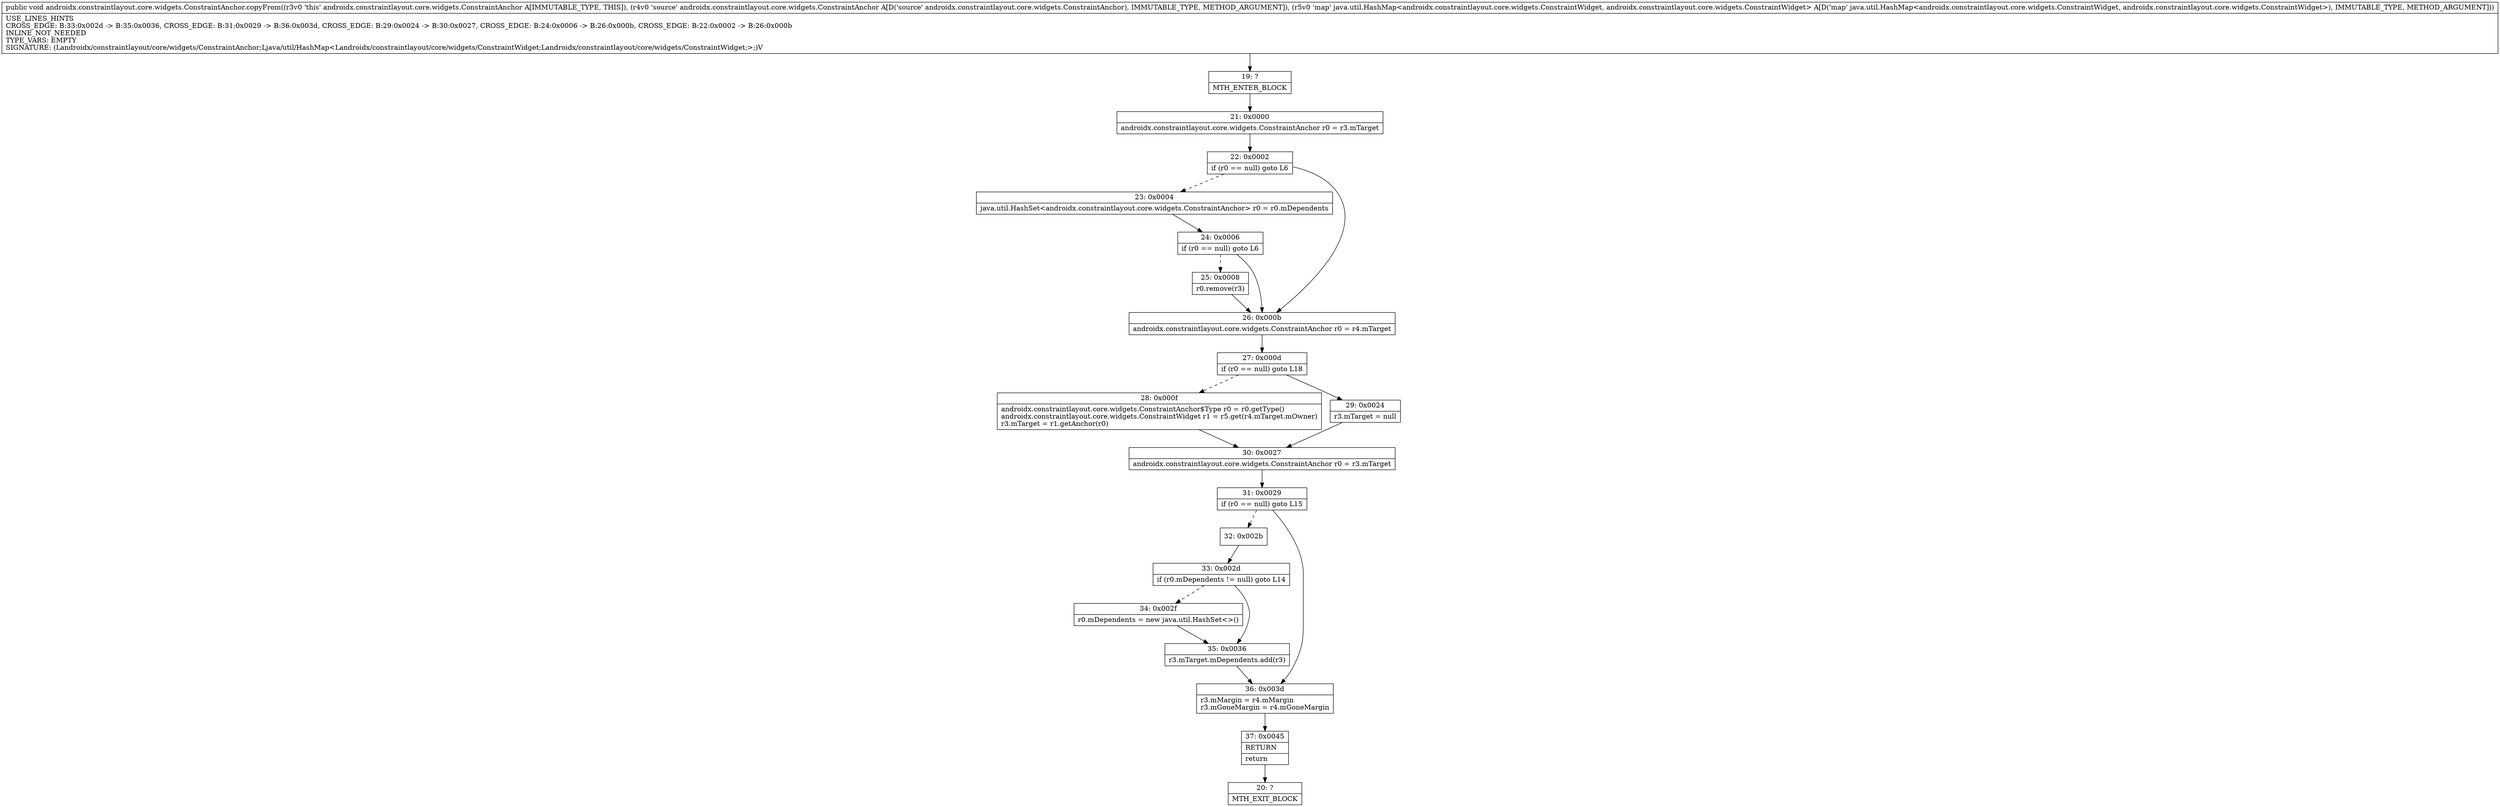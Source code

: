 digraph "CFG forandroidx.constraintlayout.core.widgets.ConstraintAnchor.copyFrom(Landroidx\/constraintlayout\/core\/widgets\/ConstraintAnchor;Ljava\/util\/HashMap;)V" {
Node_19 [shape=record,label="{19\:\ ?|MTH_ENTER_BLOCK\l}"];
Node_21 [shape=record,label="{21\:\ 0x0000|androidx.constraintlayout.core.widgets.ConstraintAnchor r0 = r3.mTarget\l}"];
Node_22 [shape=record,label="{22\:\ 0x0002|if (r0 == null) goto L6\l}"];
Node_23 [shape=record,label="{23\:\ 0x0004|java.util.HashSet\<androidx.constraintlayout.core.widgets.ConstraintAnchor\> r0 = r0.mDependents\l}"];
Node_24 [shape=record,label="{24\:\ 0x0006|if (r0 == null) goto L6\l}"];
Node_25 [shape=record,label="{25\:\ 0x0008|r0.remove(r3)\l}"];
Node_26 [shape=record,label="{26\:\ 0x000b|androidx.constraintlayout.core.widgets.ConstraintAnchor r0 = r4.mTarget\l}"];
Node_27 [shape=record,label="{27\:\ 0x000d|if (r0 == null) goto L18\l}"];
Node_28 [shape=record,label="{28\:\ 0x000f|androidx.constraintlayout.core.widgets.ConstraintAnchor$Type r0 = r0.getType()\landroidx.constraintlayout.core.widgets.ConstraintWidget r1 = r5.get(r4.mTarget.mOwner)\lr3.mTarget = r1.getAnchor(r0)\l}"];
Node_30 [shape=record,label="{30\:\ 0x0027|androidx.constraintlayout.core.widgets.ConstraintAnchor r0 = r3.mTarget\l}"];
Node_31 [shape=record,label="{31\:\ 0x0029|if (r0 == null) goto L15\l}"];
Node_32 [shape=record,label="{32\:\ 0x002b}"];
Node_33 [shape=record,label="{33\:\ 0x002d|if (r0.mDependents != null) goto L14\l}"];
Node_34 [shape=record,label="{34\:\ 0x002f|r0.mDependents = new java.util.HashSet\<\>()\l}"];
Node_35 [shape=record,label="{35\:\ 0x0036|r3.mTarget.mDependents.add(r3)\l}"];
Node_36 [shape=record,label="{36\:\ 0x003d|r3.mMargin = r4.mMargin\lr3.mGoneMargin = r4.mGoneMargin\l}"];
Node_37 [shape=record,label="{37\:\ 0x0045|RETURN\l|return\l}"];
Node_20 [shape=record,label="{20\:\ ?|MTH_EXIT_BLOCK\l}"];
Node_29 [shape=record,label="{29\:\ 0x0024|r3.mTarget = null\l}"];
MethodNode[shape=record,label="{public void androidx.constraintlayout.core.widgets.ConstraintAnchor.copyFrom((r3v0 'this' androidx.constraintlayout.core.widgets.ConstraintAnchor A[IMMUTABLE_TYPE, THIS]), (r4v0 'source' androidx.constraintlayout.core.widgets.ConstraintAnchor A[D('source' androidx.constraintlayout.core.widgets.ConstraintAnchor), IMMUTABLE_TYPE, METHOD_ARGUMENT]), (r5v0 'map' java.util.HashMap\<androidx.constraintlayout.core.widgets.ConstraintWidget, androidx.constraintlayout.core.widgets.ConstraintWidget\> A[D('map' java.util.HashMap\<androidx.constraintlayout.core.widgets.ConstraintWidget, androidx.constraintlayout.core.widgets.ConstraintWidget\>), IMMUTABLE_TYPE, METHOD_ARGUMENT]))  | USE_LINES_HINTS\lCROSS_EDGE: B:33:0x002d \-\> B:35:0x0036, CROSS_EDGE: B:31:0x0029 \-\> B:36:0x003d, CROSS_EDGE: B:29:0x0024 \-\> B:30:0x0027, CROSS_EDGE: B:24:0x0006 \-\> B:26:0x000b, CROSS_EDGE: B:22:0x0002 \-\> B:26:0x000b\lINLINE_NOT_NEEDED\lTYPE_VARS: EMPTY\lSIGNATURE: (Landroidx\/constraintlayout\/core\/widgets\/ConstraintAnchor;Ljava\/util\/HashMap\<Landroidx\/constraintlayout\/core\/widgets\/ConstraintWidget;Landroidx\/constraintlayout\/core\/widgets\/ConstraintWidget;\>;)V\l}"];
MethodNode -> Node_19;Node_19 -> Node_21;
Node_21 -> Node_22;
Node_22 -> Node_23[style=dashed];
Node_22 -> Node_26;
Node_23 -> Node_24;
Node_24 -> Node_25[style=dashed];
Node_24 -> Node_26;
Node_25 -> Node_26;
Node_26 -> Node_27;
Node_27 -> Node_28[style=dashed];
Node_27 -> Node_29;
Node_28 -> Node_30;
Node_30 -> Node_31;
Node_31 -> Node_32[style=dashed];
Node_31 -> Node_36;
Node_32 -> Node_33;
Node_33 -> Node_34[style=dashed];
Node_33 -> Node_35;
Node_34 -> Node_35;
Node_35 -> Node_36;
Node_36 -> Node_37;
Node_37 -> Node_20;
Node_29 -> Node_30;
}

